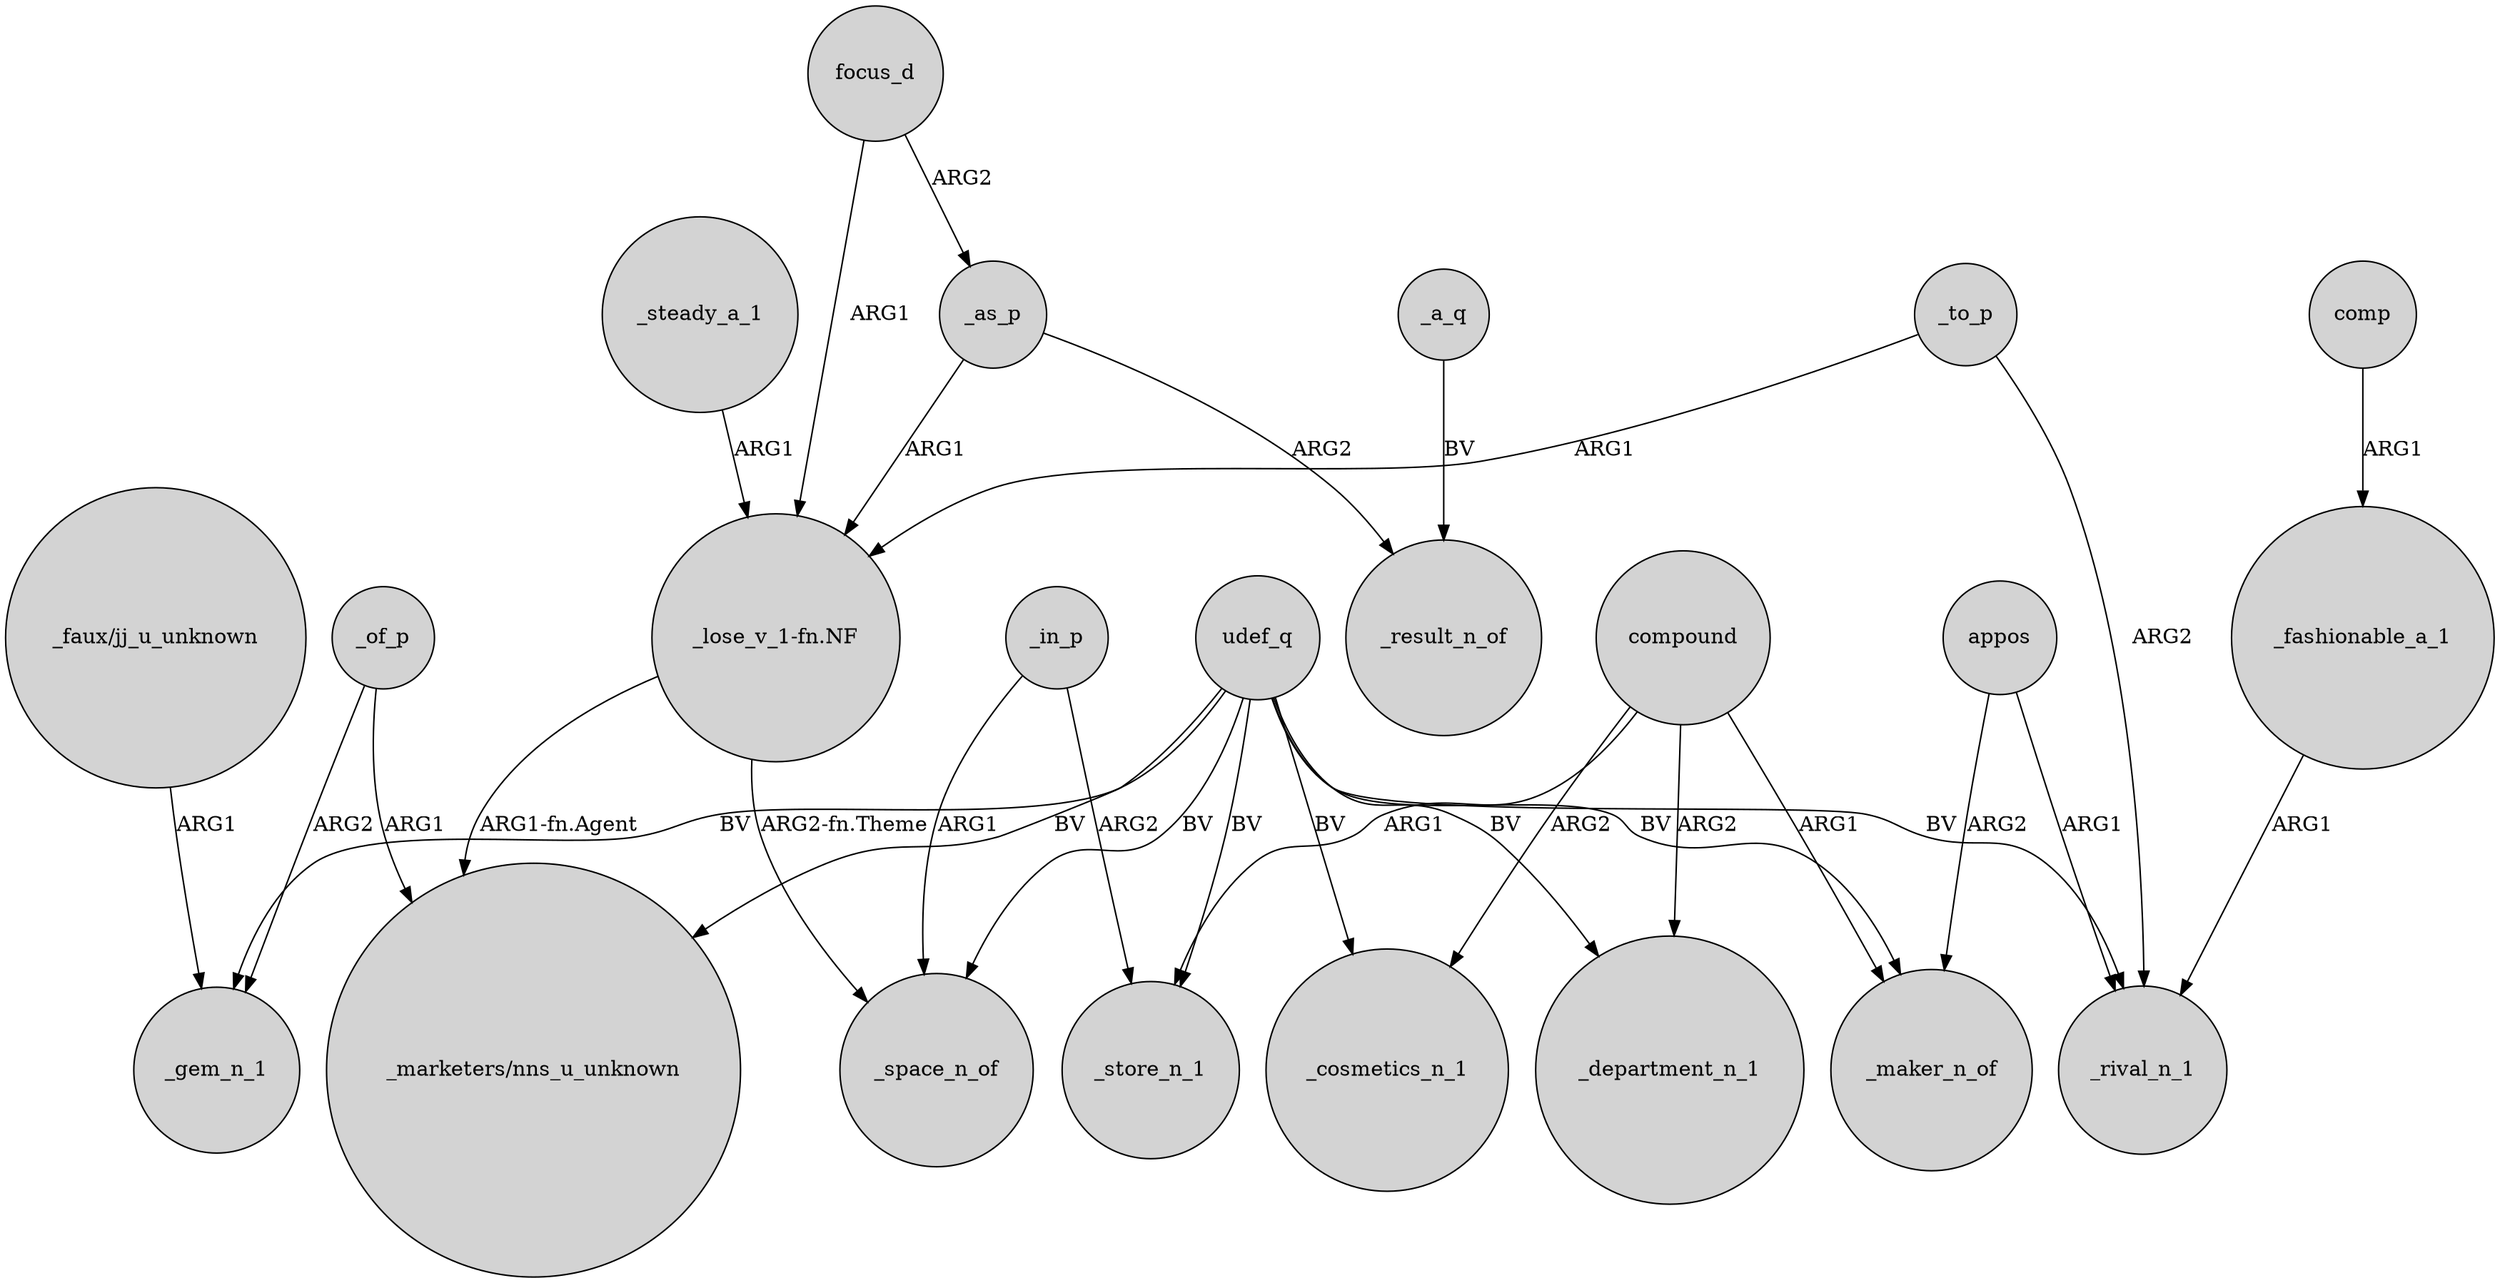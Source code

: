 digraph {
	node [shape=circle style=filled]
	_of_p -> _gem_n_1 [label=ARG2]
	udef_q -> _department_n_1 [label=BV]
	"_lose_v_1-fn.NF" -> _space_n_of [label="ARG2-fn.Theme"]
	_fashionable_a_1 -> _rival_n_1 [label=ARG1]
	udef_q -> _store_n_1 [label=BV]
	compound -> _store_n_1 [label=ARG1]
	focus_d -> "_lose_v_1-fn.NF" [label=ARG1]
	focus_d -> _as_p [label=ARG2]
	"_lose_v_1-fn.NF" -> "_marketers/nns_u_unknown" [label="ARG1-fn.Agent"]
	_a_q -> _result_n_of [label=BV]
	compound -> _maker_n_of [label=ARG1]
	_to_p -> _rival_n_1 [label=ARG2]
	_steady_a_1 -> "_lose_v_1-fn.NF" [label=ARG1]
	_in_p -> _store_n_1 [label=ARG2]
	_of_p -> "_marketers/nns_u_unknown" [label=ARG1]
	appos -> _rival_n_1 [label=ARG1]
	appos -> _maker_n_of [label=ARG2]
	udef_q -> "_marketers/nns_u_unknown" [label=BV]
	udef_q -> _gem_n_1 [label=BV]
	_as_p -> _result_n_of [label=ARG2]
	udef_q -> _space_n_of [label=BV]
	udef_q -> _maker_n_of [label=BV]
	_to_p -> "_lose_v_1-fn.NF" [label=ARG1]
	comp -> _fashionable_a_1 [label=ARG1]
	udef_q -> _cosmetics_n_1 [label=BV]
	udef_q -> _rival_n_1 [label=BV]
	"_faux/jj_u_unknown" -> _gem_n_1 [label=ARG1]
	compound -> _cosmetics_n_1 [label=ARG2]
	_in_p -> _space_n_of [label=ARG1]
	compound -> _department_n_1 [label=ARG2]
	_as_p -> "_lose_v_1-fn.NF" [label=ARG1]
}
